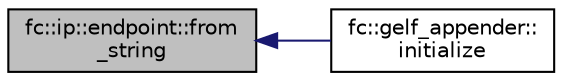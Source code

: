digraph "fc::ip::endpoint::from_string"
{
  edge [fontname="Helvetica",fontsize="10",labelfontname="Helvetica",labelfontsize="10"];
  node [fontname="Helvetica",fontsize="10",shape=record];
  rankdir="LR";
  Node1 [label="fc::ip::endpoint::from\l_string",height=0.2,width=0.4,color="black", fillcolor="grey75", style="filled", fontcolor="black"];
  Node1 -> Node2 [dir="back",color="midnightblue",fontsize="10",style="solid"];
  Node2 [label="fc::gelf_appender::\linitialize",height=0.2,width=0.4,color="black", fillcolor="white", style="filled",URL="$classfc_1_1gelf__appender.html#ab6509d82a033f86a7066849841465ff0",tooltip="Required for name resolution and socket initialization. "];
}

